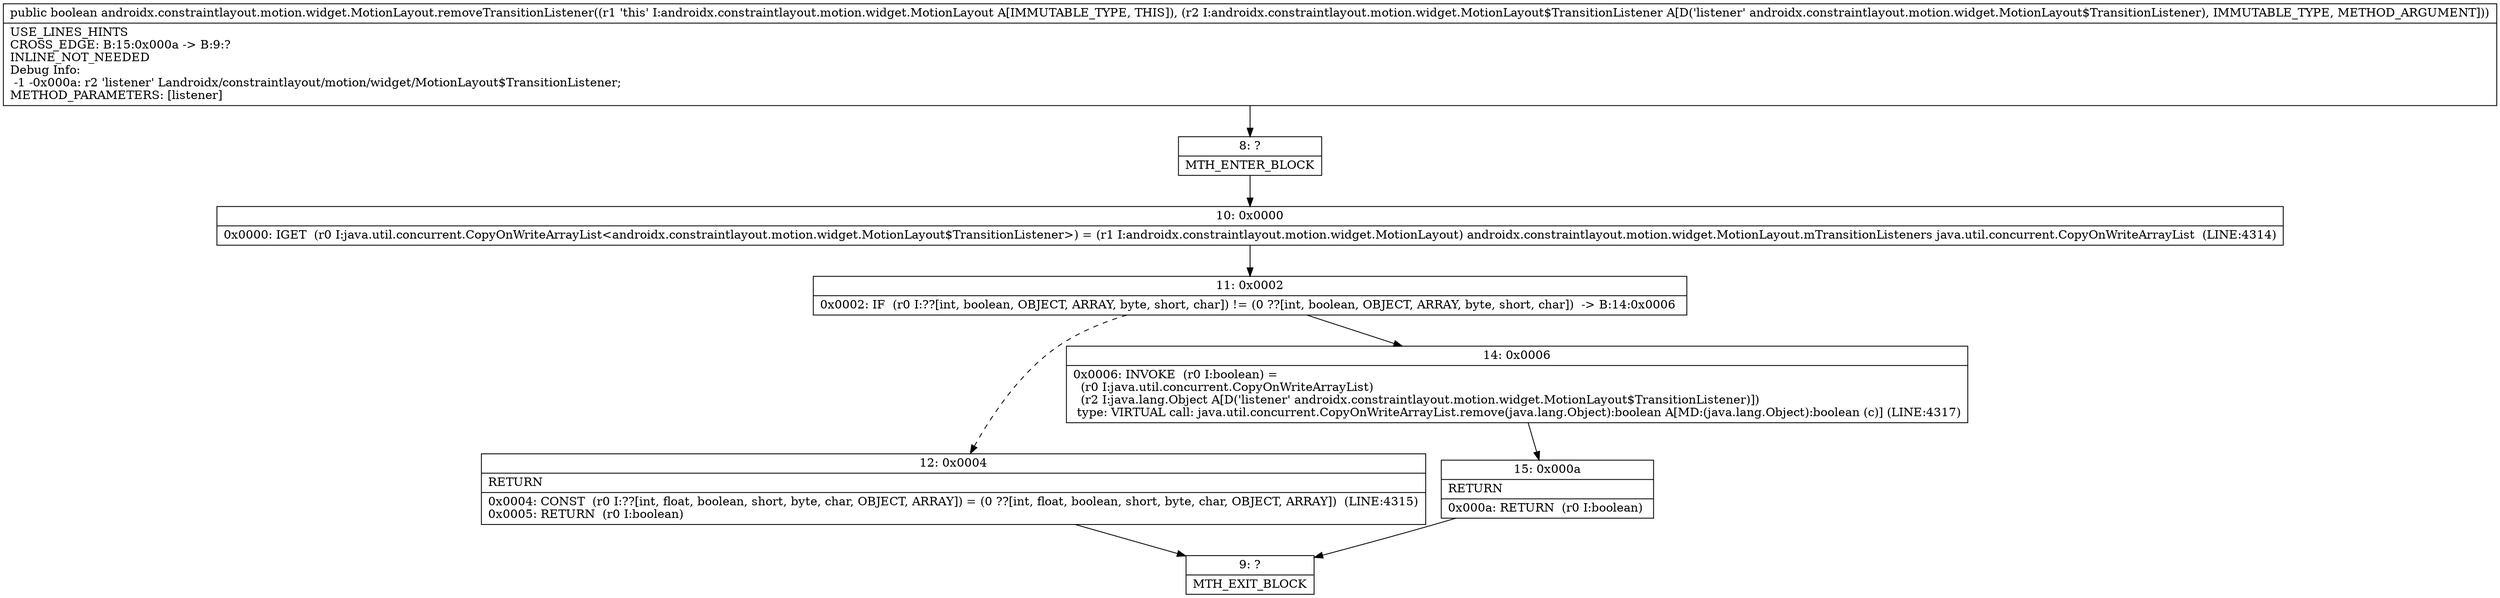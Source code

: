 digraph "CFG forandroidx.constraintlayout.motion.widget.MotionLayout.removeTransitionListener(Landroidx\/constraintlayout\/motion\/widget\/MotionLayout$TransitionListener;)Z" {
Node_8 [shape=record,label="{8\:\ ?|MTH_ENTER_BLOCK\l}"];
Node_10 [shape=record,label="{10\:\ 0x0000|0x0000: IGET  (r0 I:java.util.concurrent.CopyOnWriteArrayList\<androidx.constraintlayout.motion.widget.MotionLayout$TransitionListener\>) = (r1 I:androidx.constraintlayout.motion.widget.MotionLayout) androidx.constraintlayout.motion.widget.MotionLayout.mTransitionListeners java.util.concurrent.CopyOnWriteArrayList  (LINE:4314)\l}"];
Node_11 [shape=record,label="{11\:\ 0x0002|0x0002: IF  (r0 I:??[int, boolean, OBJECT, ARRAY, byte, short, char]) != (0 ??[int, boolean, OBJECT, ARRAY, byte, short, char])  \-\> B:14:0x0006 \l}"];
Node_12 [shape=record,label="{12\:\ 0x0004|RETURN\l|0x0004: CONST  (r0 I:??[int, float, boolean, short, byte, char, OBJECT, ARRAY]) = (0 ??[int, float, boolean, short, byte, char, OBJECT, ARRAY])  (LINE:4315)\l0x0005: RETURN  (r0 I:boolean) \l}"];
Node_9 [shape=record,label="{9\:\ ?|MTH_EXIT_BLOCK\l}"];
Node_14 [shape=record,label="{14\:\ 0x0006|0x0006: INVOKE  (r0 I:boolean) = \l  (r0 I:java.util.concurrent.CopyOnWriteArrayList)\l  (r2 I:java.lang.Object A[D('listener' androidx.constraintlayout.motion.widget.MotionLayout$TransitionListener)])\l type: VIRTUAL call: java.util.concurrent.CopyOnWriteArrayList.remove(java.lang.Object):boolean A[MD:(java.lang.Object):boolean (c)] (LINE:4317)\l}"];
Node_15 [shape=record,label="{15\:\ 0x000a|RETURN\l|0x000a: RETURN  (r0 I:boolean) \l}"];
MethodNode[shape=record,label="{public boolean androidx.constraintlayout.motion.widget.MotionLayout.removeTransitionListener((r1 'this' I:androidx.constraintlayout.motion.widget.MotionLayout A[IMMUTABLE_TYPE, THIS]), (r2 I:androidx.constraintlayout.motion.widget.MotionLayout$TransitionListener A[D('listener' androidx.constraintlayout.motion.widget.MotionLayout$TransitionListener), IMMUTABLE_TYPE, METHOD_ARGUMENT]))  | USE_LINES_HINTS\lCROSS_EDGE: B:15:0x000a \-\> B:9:?\lINLINE_NOT_NEEDED\lDebug Info:\l  \-1 \-0x000a: r2 'listener' Landroidx\/constraintlayout\/motion\/widget\/MotionLayout$TransitionListener;\lMETHOD_PARAMETERS: [listener]\l}"];
MethodNode -> Node_8;Node_8 -> Node_10;
Node_10 -> Node_11;
Node_11 -> Node_12[style=dashed];
Node_11 -> Node_14;
Node_12 -> Node_9;
Node_14 -> Node_15;
Node_15 -> Node_9;
}

